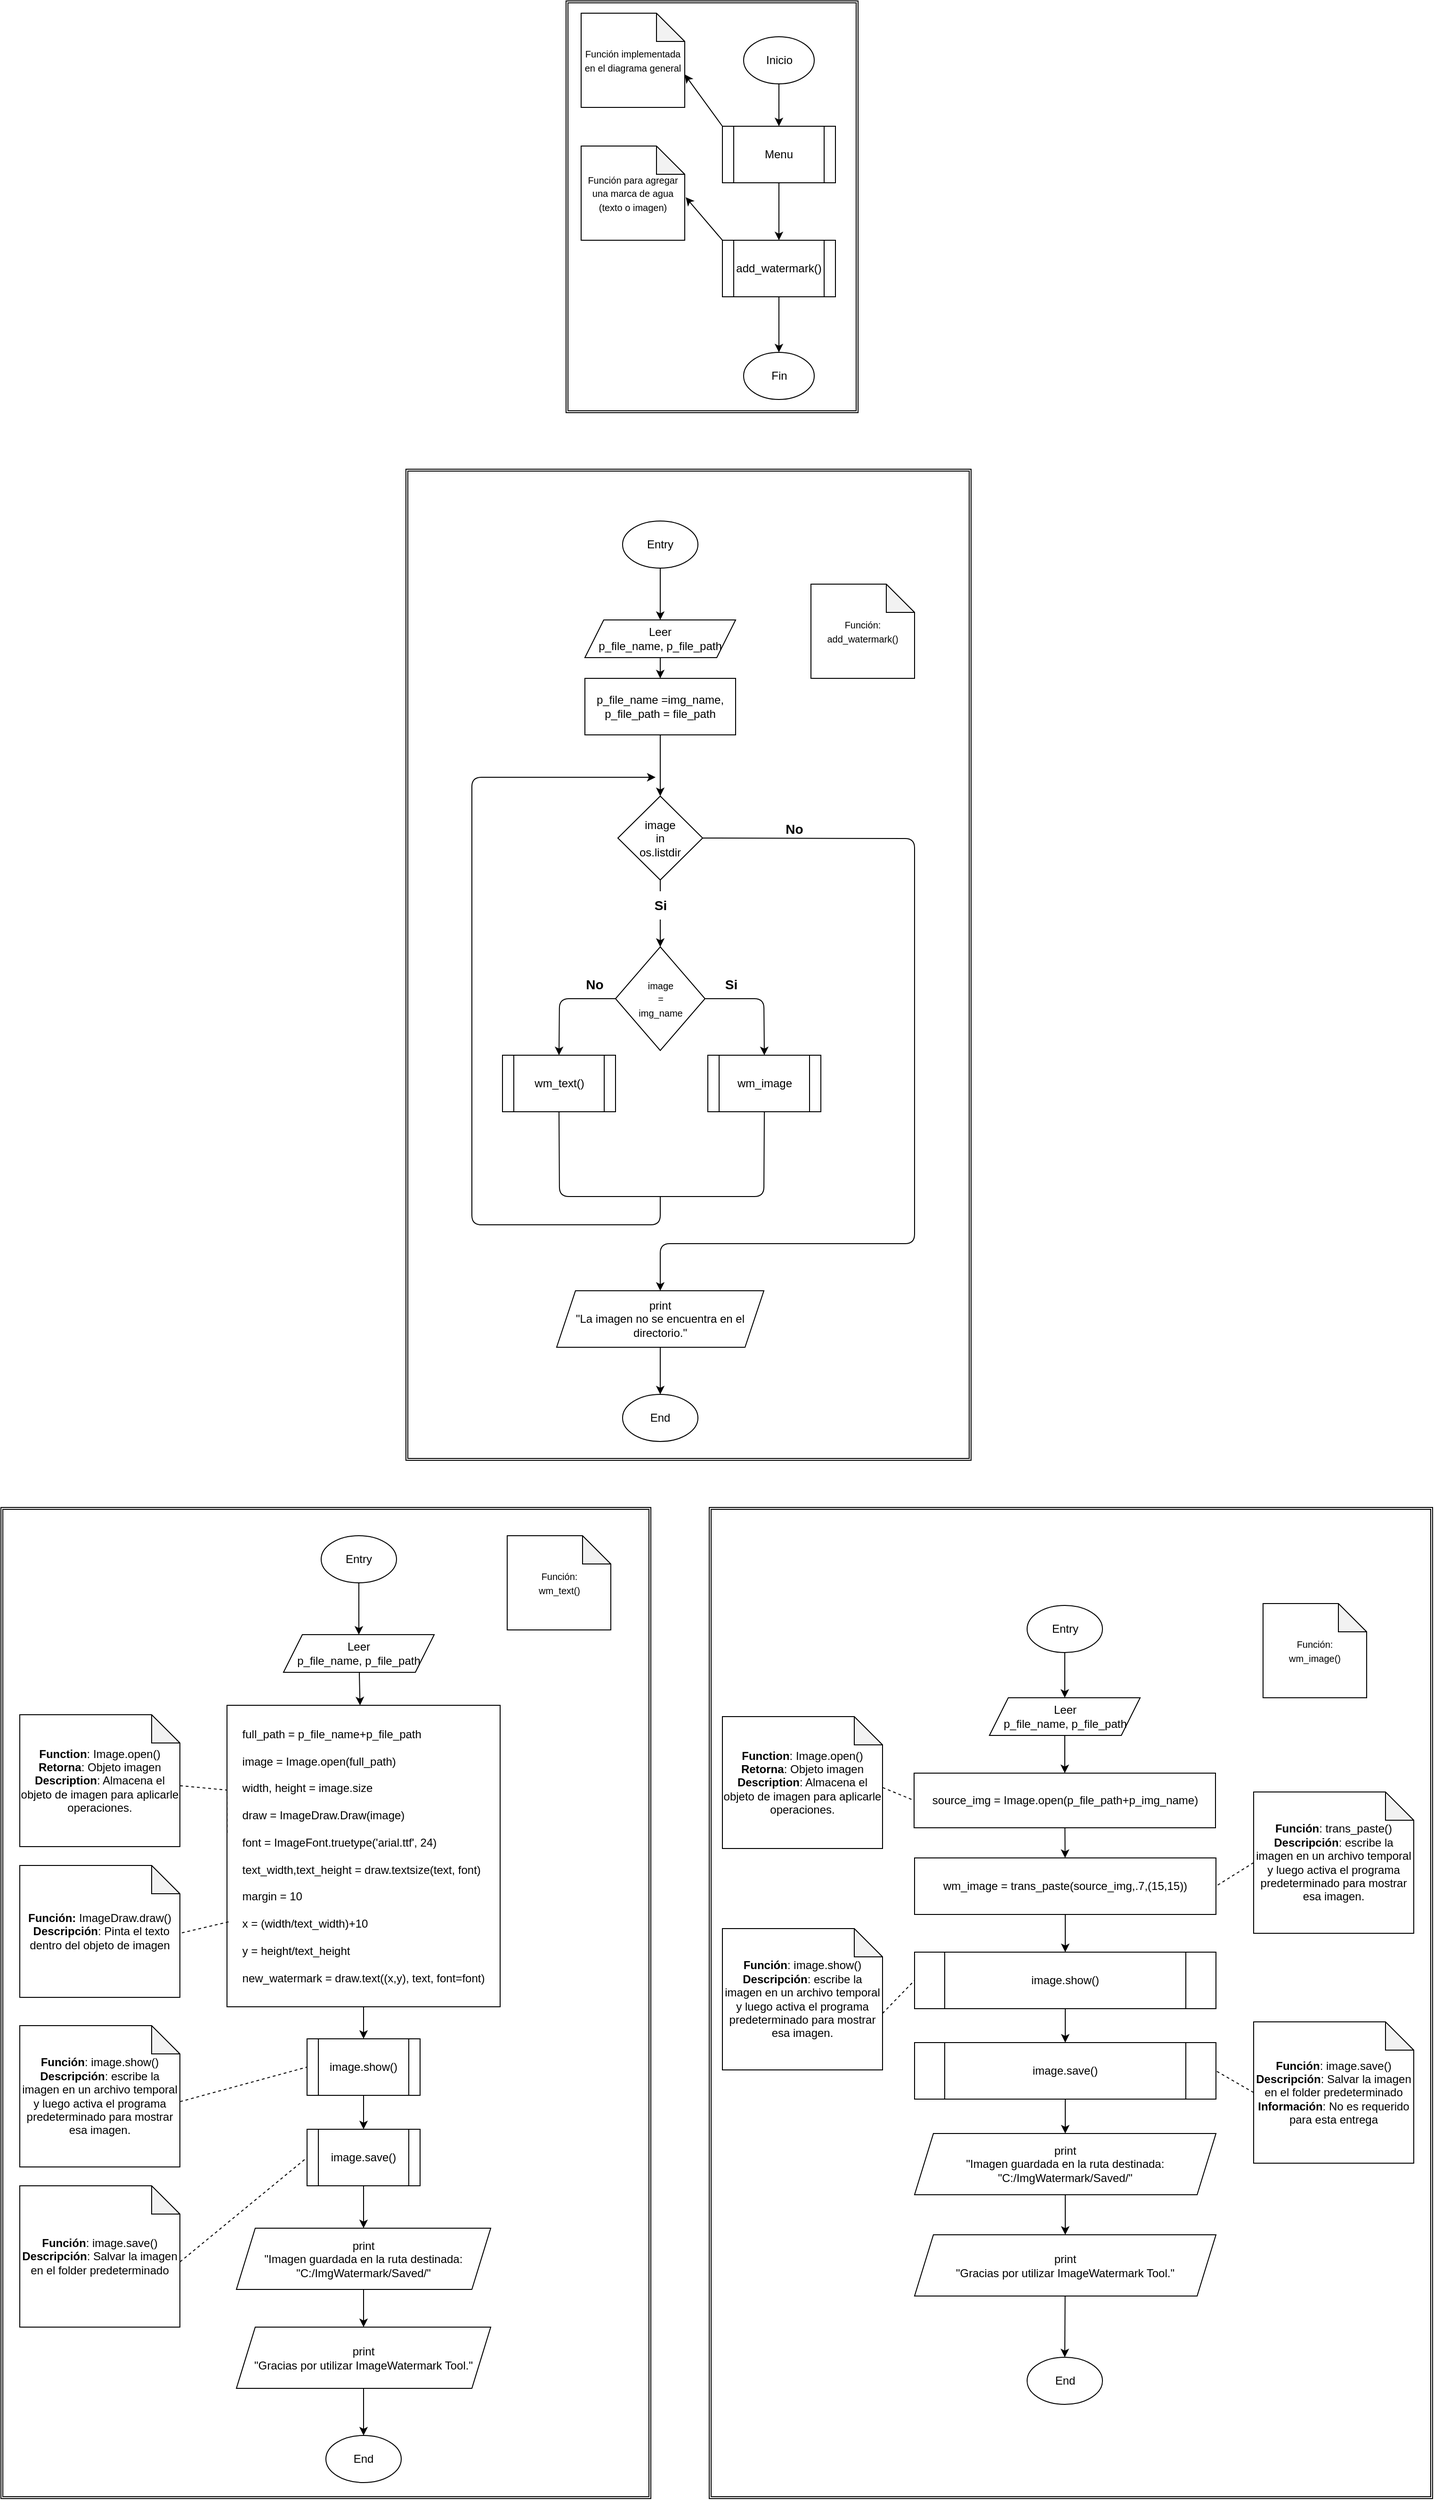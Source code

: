 <mxfile>
    <diagram id="hZZWTi48h9l89UHXO779" name="Page-1">
        <mxGraphModel dx="1786" dy="3273" grid="1" gridSize="10" guides="1" tooltips="1" connect="1" arrows="1" fold="1" page="1" pageScale="1" pageWidth="850" pageHeight="1100" math="0" shadow="0">
            <root>
                <mxCell id="0"/>
                <mxCell id="1" parent="0"/>
                <mxCell id="73" value="" style="shape=ext;double=1;rounded=0;whiteSpace=wrap;html=1;fontSize=10;" vertex="1" parent="1">
                    <mxGeometry x="-330" y="-560" width="690" height="1052" as="geometry"/>
                </mxCell>
                <mxCell id="2" value="" style="shape=ext;double=1;rounded=0;whiteSpace=wrap;html=1;fontSize=10;" parent="1" vertex="1">
                    <mxGeometry x="270" y="-2159" width="310" height="437" as="geometry"/>
                </mxCell>
                <mxCell id="3" value="Fin" style="ellipse;whiteSpace=wrap;html=1;" parent="1" vertex="1">
                    <mxGeometry x="458.5" y="-1786" width="75" height="50" as="geometry"/>
                </mxCell>
                <mxCell id="4" value="" style="edgeStyle=none;html=1;fontSize=12;exitX=0.5;exitY=1;exitDx=0;exitDy=0;" parent="1" source="10" target="3" edge="1">
                    <mxGeometry relative="1" as="geometry">
                        <mxPoint x="496" y="-1406" as="sourcePoint"/>
                    </mxGeometry>
                </mxCell>
                <mxCell id="5" value="" style="edgeStyle=none;html=1;entryX=0.5;entryY=0;entryDx=0;entryDy=0;" parent="1" source="6" target="8" edge="1">
                    <mxGeometry relative="1" as="geometry">
                        <mxPoint x="500.946" y="-1996" as="targetPoint"/>
                    </mxGeometry>
                </mxCell>
                <mxCell id="6" value="Inicio" style="ellipse;whiteSpace=wrap;html=1;" parent="1" vertex="1">
                    <mxGeometry x="458.5" y="-2121" width="75" height="50" as="geometry"/>
                </mxCell>
                <mxCell id="7" value="" style="edgeStyle=none;html=1;exitX=0;exitY=0;exitDx=0;exitDy=0;entryX=0;entryY=0;entryDx=110;entryDy=65;entryPerimeter=0;" parent="1" source="8" target="11" edge="1">
                    <mxGeometry relative="1" as="geometry"/>
                </mxCell>
                <mxCell id="8" value="Menu" style="shape=process;whiteSpace=wrap;html=1;backgroundOutline=1;" parent="1" vertex="1">
                    <mxGeometry x="436" y="-2026" width="120" height="60" as="geometry"/>
                </mxCell>
                <mxCell id="9" value="" style="edgeStyle=none;html=1;" parent="1" source="8" target="10" edge="1">
                    <mxGeometry relative="1" as="geometry">
                        <mxPoint x="496" y="-1966" as="sourcePoint"/>
                    </mxGeometry>
                </mxCell>
                <mxCell id="10" value="add_watermark()" style="shape=process;whiteSpace=wrap;html=1;backgroundOutline=1;" parent="1" vertex="1">
                    <mxGeometry x="436" y="-1905" width="120" height="60" as="geometry"/>
                </mxCell>
                <mxCell id="11" value="&lt;font style=&quot;font-size: 10px;&quot;&gt;Función implementada en el diagrama general&lt;/font&gt;" style="shape=note;whiteSpace=wrap;html=1;backgroundOutline=1;darkOpacity=0.05;" parent="1" vertex="1">
                    <mxGeometry x="286" y="-2146" width="110" height="100" as="geometry"/>
                </mxCell>
                <mxCell id="12" value="" style="edgeStyle=none;html=1;fontSize=10;exitX=0;exitY=0;exitDx=0;exitDy=0;entryX=1.009;entryY=0.543;entryDx=0;entryDy=0;entryPerimeter=0;" parent="1" source="10" target="13" edge="1">
                    <mxGeometry relative="1" as="geometry"/>
                </mxCell>
                <mxCell id="13" value="&lt;font style=&quot;font-size: 10px;&quot;&gt;Función para agregar una marca de agua (texto o imagen)&lt;/font&gt;" style="shape=note;whiteSpace=wrap;html=1;backgroundOutline=1;darkOpacity=0.05;" parent="1" vertex="1">
                    <mxGeometry x="286" y="-2005" width="110" height="100" as="geometry"/>
                </mxCell>
                <mxCell id="34" value="" style="shape=ext;double=1;rounded=0;whiteSpace=wrap;html=1;fontSize=10;" vertex="1" parent="1">
                    <mxGeometry x="100" y="-1662" width="600" height="1052" as="geometry"/>
                </mxCell>
                <mxCell id="35" value="" style="edgeStyle=none;html=1;exitX=0.5;exitY=1;exitDx=0;exitDy=0;entryX=0.5;entryY=0;entryDx=0;entryDy=0;" edge="1" parent="1" source="38" target="37">
                    <mxGeometry relative="1" as="geometry">
                        <mxPoint x="380" y="-1472" as="targetPoint"/>
                    </mxGeometry>
                </mxCell>
                <mxCell id="61" value="" style="edgeStyle=none;html=1;" edge="1" parent="1" source="37" target="60">
                    <mxGeometry relative="1" as="geometry"/>
                </mxCell>
                <mxCell id="37" value="Leer&lt;br&gt;p_file_name, p_file_path" style="shape=parallelogram;perimeter=parallelogramPerimeter;whiteSpace=wrap;html=1;fixedSize=1;" vertex="1" parent="1">
                    <mxGeometry x="290" y="-1502" width="160" height="40" as="geometry"/>
                </mxCell>
                <mxCell id="38" value="Entry" style="ellipse;whiteSpace=wrap;html=1;" vertex="1" parent="1">
                    <mxGeometry x="330" y="-1607" width="80" height="50" as="geometry"/>
                </mxCell>
                <mxCell id="39" value="&lt;font style=&quot;font-size: 10px;&quot;&gt;Función: add_watermark()&lt;/font&gt;" style="shape=note;whiteSpace=wrap;html=1;backgroundOutline=1;darkOpacity=0.05;" vertex="1" parent="1">
                    <mxGeometry x="530" y="-1540" width="110" height="100" as="geometry"/>
                </mxCell>
                <mxCell id="40" value="" style="edgeStyle=none;html=1;fontSize=10;startArrow=none;" edge="1" parent="1" source="45" target="43">
                    <mxGeometry relative="1" as="geometry"/>
                </mxCell>
                <mxCell id="41" value="image&lt;br&gt;in&lt;br&gt;os.listdir" style="rhombus;whiteSpace=wrap;html=1;" vertex="1" parent="1">
                    <mxGeometry x="325" y="-1315" width="90" height="89" as="geometry"/>
                </mxCell>
                <mxCell id="42" value="" style="edgeStyle=none;html=1;fontSize=10;exitX=1;exitY=0.5;exitDx=0;exitDy=0;entryX=0.5;entryY=0;entryDx=0;entryDy=0;" edge="1" parent="1" source="43" target="68">
                    <mxGeometry relative="1" as="geometry">
                        <mxPoint x="477.5" y="-1040" as="targetPoint"/>
                        <Array as="points">
                            <mxPoint x="480" y="-1100"/>
                        </Array>
                    </mxGeometry>
                </mxCell>
                <mxCell id="67" value="" style="edgeStyle=none;html=1;exitX=0;exitY=0.5;exitDx=0;exitDy=0;entryX=0.5;entryY=0;entryDx=0;entryDy=0;" edge="1" parent="1" source="43" target="66">
                    <mxGeometry relative="1" as="geometry">
                        <Array as="points">
                            <mxPoint x="263" y="-1100"/>
                        </Array>
                    </mxGeometry>
                </mxCell>
                <mxCell id="43" value="&lt;span style=&quot;font-size: 10px;&quot;&gt;image &lt;br&gt;= &lt;br&gt;img_name&lt;/span&gt;" style="rhombus;whiteSpace=wrap;html=1;" vertex="1" parent="1">
                    <mxGeometry x="322.5" y="-1155" width="95" height="110" as="geometry"/>
                </mxCell>
                <mxCell id="44" value="" style="edgeStyle=none;html=1;fontSize=10;endArrow=none;" edge="1" parent="1" source="41" target="45">
                    <mxGeometry relative="1" as="geometry">
                        <mxPoint x="370" y="-1333" as="sourcePoint"/>
                        <mxPoint x="370" y="-1272" as="targetPoint"/>
                    </mxGeometry>
                </mxCell>
                <mxCell id="45" value="&lt;b&gt;&lt;font style=&quot;font-size: 14px;&quot;&gt;Si&lt;/font&gt;&lt;/b&gt;" style="text;html=1;align=center;verticalAlign=middle;resizable=0;points=[];autosize=1;strokeColor=none;fillColor=none;fontSize=10;" vertex="1" parent="1">
                    <mxGeometry x="350" y="-1214" width="40" height="30" as="geometry"/>
                </mxCell>
                <mxCell id="46" value="&lt;b&gt;&lt;font style=&quot;font-size: 14px;&quot;&gt;Si&lt;/font&gt;&lt;/b&gt;" style="text;html=1;align=center;verticalAlign=middle;resizable=0;points=[];autosize=1;strokeColor=none;fillColor=none;fontSize=10;" vertex="1" parent="1">
                    <mxGeometry x="425" y="-1130" width="40" height="30" as="geometry"/>
                </mxCell>
                <mxCell id="47" value="&lt;b&gt;&lt;font style=&quot;font-size: 14px;&quot;&gt;No&lt;/font&gt;&lt;/b&gt;" style="text;html=1;align=center;verticalAlign=middle;resizable=0;points=[];autosize=1;strokeColor=none;fillColor=none;fontSize=10;" vertex="1" parent="1">
                    <mxGeometry x="280" y="-1130" width="40" height="30" as="geometry"/>
                </mxCell>
                <mxCell id="55" value="" style="endArrow=classic;html=1;fontSize=14;" edge="1" parent="1">
                    <mxGeometry width="50" height="50" relative="1" as="geometry">
                        <mxPoint x="370" y="-890" as="sourcePoint"/>
                        <mxPoint x="365" y="-1335" as="targetPoint"/>
                        <Array as="points">
                            <mxPoint x="370" y="-860"/>
                            <mxPoint x="170" y="-860"/>
                            <mxPoint x="170" y="-1335"/>
                        </Array>
                    </mxGeometry>
                </mxCell>
                <mxCell id="56" value="End" style="ellipse;whiteSpace=wrap;html=1;" vertex="1" parent="1">
                    <mxGeometry x="330" y="-680" width="80" height="50" as="geometry"/>
                </mxCell>
                <mxCell id="57" value="" style="endArrow=classic;html=1;fontSize=14;exitX=1;exitY=0.5;exitDx=0;exitDy=0;entryX=0.5;entryY=0;entryDx=0;entryDy=0;" edge="1" parent="1" source="41" target="71">
                    <mxGeometry width="50" height="50" relative="1" as="geometry">
                        <mxPoint x="200" y="-1215" as="sourcePoint"/>
                        <mxPoint x="250" y="-1265" as="targetPoint"/>
                        <Array as="points">
                            <mxPoint x="640" y="-1270"/>
                            <mxPoint x="640" y="-840"/>
                            <mxPoint x="370" y="-840"/>
                        </Array>
                    </mxGeometry>
                </mxCell>
                <mxCell id="58" value="&lt;b&gt;&lt;font style=&quot;font-size: 14px;&quot;&gt;No&lt;/font&gt;&lt;/b&gt;" style="text;html=1;align=center;verticalAlign=middle;resizable=0;points=[];autosize=1;strokeColor=none;fillColor=none;fontSize=10;" vertex="1" parent="1">
                    <mxGeometry x="492" y="-1295" width="40" height="30" as="geometry"/>
                </mxCell>
                <mxCell id="62" style="edgeStyle=none;html=1;entryX=0.5;entryY=0;entryDx=0;entryDy=0;" edge="1" parent="1" source="60" target="41">
                    <mxGeometry relative="1" as="geometry"/>
                </mxCell>
                <mxCell id="60" value="p_file_name =img_name,&lt;br&gt;p_file_path = file_path" style="whiteSpace=wrap;html=1;" vertex="1" parent="1">
                    <mxGeometry x="290" y="-1440" width="160" height="60" as="geometry"/>
                </mxCell>
                <mxCell id="66" value="wm_text()" style="shape=process;whiteSpace=wrap;html=1;backgroundOutline=1;" vertex="1" parent="1">
                    <mxGeometry x="202.5" y="-1040" width="120" height="60" as="geometry"/>
                </mxCell>
                <mxCell id="68" value="wm_image" style="shape=process;whiteSpace=wrap;html=1;backgroundOutline=1;" vertex="1" parent="1">
                    <mxGeometry x="420.5" y="-1040" width="120" height="60" as="geometry"/>
                </mxCell>
                <mxCell id="69" value="" style="endArrow=none;html=1;fontSize=10;exitX=0.5;exitY=1;exitDx=0;exitDy=0;entryX=0.5;entryY=1;entryDx=0;entryDy=0;" edge="1" parent="1" source="68" target="66">
                    <mxGeometry width="50" height="50" relative="1" as="geometry">
                        <mxPoint x="459" y="-836" as="sourcePoint"/>
                        <mxPoint x="269" y="-954" as="targetPoint"/>
                        <Array as="points">
                            <mxPoint x="480" y="-890"/>
                            <mxPoint x="263" y="-890"/>
                        </Array>
                    </mxGeometry>
                </mxCell>
                <mxCell id="72" style="edgeStyle=none;html=1;entryX=0.5;entryY=0;entryDx=0;entryDy=0;" edge="1" parent="1" source="71" target="56">
                    <mxGeometry relative="1" as="geometry"/>
                </mxCell>
                <mxCell id="71" value="print &lt;br&gt;&quot;La imagen no se encuentra en el directorio.&quot;" style="shape=parallelogram;perimeter=parallelogramPerimeter;whiteSpace=wrap;html=1;fixedSize=1;" vertex="1" parent="1">
                    <mxGeometry x="260" y="-790" width="220" height="60" as="geometry"/>
                </mxCell>
                <mxCell id="74" value="" style="shape=ext;double=1;rounded=0;whiteSpace=wrap;html=1;fontSize=10;" vertex="1" parent="1">
                    <mxGeometry x="422" y="-560" width="768" height="1052" as="geometry"/>
                </mxCell>
                <mxCell id="79" value="" style="edgeStyle=none;html=1;exitX=0.5;exitY=1;exitDx=0;exitDy=0;entryX=0.5;entryY=0;entryDx=0;entryDy=0;" edge="1" parent="1" source="81" target="80">
                    <mxGeometry relative="1" as="geometry">
                        <mxPoint x="60" y="-395" as="targetPoint"/>
                    </mxGeometry>
                </mxCell>
                <mxCell id="84" value="" style="edgeStyle=none;html=1;" edge="1" parent="1" source="80" target="83">
                    <mxGeometry relative="1" as="geometry"/>
                </mxCell>
                <mxCell id="80" value="Leer&lt;br&gt;p_file_name, p_file_path" style="shape=parallelogram;perimeter=parallelogramPerimeter;whiteSpace=wrap;html=1;fixedSize=1;" vertex="1" parent="1">
                    <mxGeometry x="-30" y="-425" width="160" height="40" as="geometry"/>
                </mxCell>
                <mxCell id="81" value="Entry" style="ellipse;whiteSpace=wrap;html=1;" vertex="1" parent="1">
                    <mxGeometry x="10" y="-530" width="80" height="50" as="geometry"/>
                </mxCell>
                <mxCell id="82" value="&lt;font style=&quot;font-size: 10px;&quot;&gt;Función: &lt;br&gt;wm_text()&lt;/font&gt;" style="shape=note;whiteSpace=wrap;html=1;backgroundOutline=1;darkOpacity=0.05;" vertex="1" parent="1">
                    <mxGeometry x="207.5" y="-530" width="110" height="100" as="geometry"/>
                </mxCell>
                <mxCell id="86" value="" style="edgeStyle=none;html=1;" edge="1" parent="1" source="83">
                    <mxGeometry relative="1" as="geometry">
                        <mxPoint x="50" y="-230.0" as="targetPoint"/>
                    </mxGeometry>
                </mxCell>
                <mxCell id="107" value="" style="edgeStyle=none;html=1;" edge="1" parent="1" source="83" target="106">
                    <mxGeometry relative="1" as="geometry"/>
                </mxCell>
                <mxCell id="83" value="&lt;div style=&quot;text-align: justify;&quot;&gt;&lt;span style=&quot;background-color: initial;&quot;&gt;full_path = p_file_name+p_file_path&lt;/span&gt;&lt;/div&gt;&lt;div style=&quot;text-align: justify;&quot;&gt;&lt;span style=&quot;background-color: initial;&quot;&gt;&lt;br&gt;&lt;/span&gt;&lt;/div&gt;&lt;div style=&quot;text-align: justify;&quot;&gt;&lt;span style=&quot;background-color: initial;&quot;&gt;image = Image.open(full_path)&lt;/span&gt;&lt;/div&gt;&lt;div style=&quot;text-align: justify;&quot;&gt;&lt;span style=&quot;background-color: initial;&quot;&gt;&lt;br&gt;&lt;/span&gt;&lt;/div&gt;&lt;div style=&quot;text-align: justify;&quot;&gt;&lt;span style=&quot;background-color: initial;&quot;&gt;width, height = image.size&lt;/span&gt;&lt;/div&gt;&lt;div style=&quot;text-align: justify;&quot;&gt;&lt;span style=&quot;background-color: initial;&quot;&gt;&lt;br&gt;&lt;/span&gt;&lt;/div&gt;&lt;div style=&quot;text-align: justify;&quot;&gt;&lt;span style=&quot;background-color: initial;&quot;&gt;draw = ImageDraw.Draw(image)&lt;/span&gt;&lt;/div&gt;&lt;div style=&quot;text-align: justify;&quot;&gt;&lt;span style=&quot;background-color: initial;&quot;&gt;&lt;br&gt;&lt;/span&gt;&lt;/div&gt;&lt;div style=&quot;text-align: justify;&quot;&gt;&lt;span style=&quot;background-color: initial;&quot;&gt;font = ImageFont.truetype('arial.ttf', 24)&lt;/span&gt;&lt;br&gt;&lt;/div&gt;&lt;div style=&quot;text-align: justify;&quot;&gt;&lt;span style=&quot;background-color: initial;&quot;&gt;&lt;br&gt;&lt;/span&gt;&lt;/div&gt;&lt;div style=&quot;text-align: justify;&quot;&gt;&lt;span style=&quot;background-color: initial;&quot;&gt;text_width,text_height = draw.textsize(text, font)&lt;br&gt;&lt;/span&gt;&lt;/div&gt;&lt;div style=&quot;text-align: justify;&quot;&gt;&lt;span style=&quot;background-color: initial;&quot;&gt;&lt;br&gt;&lt;/span&gt;&lt;/div&gt;&lt;div style=&quot;text-align: justify;&quot;&gt;&lt;span style=&quot;background-color: initial;&quot;&gt;&lt;div&gt;margin = 10&lt;/div&gt;&lt;div&gt;&lt;br&gt;&lt;/div&gt;&lt;div&gt;x = (width/text_width)+10&lt;/div&gt;&lt;div&gt;&lt;br&gt;&lt;/div&gt;&lt;div&gt;y = height/text_height&lt;/div&gt;&lt;div&gt;&lt;br&gt;&lt;/div&gt;&lt;div&gt;new_watermark = draw.text((x,y), text, font=font)&lt;br&gt;&lt;/div&gt;&lt;/span&gt;&lt;/div&gt;" style="whiteSpace=wrap;html=1;" vertex="1" parent="1">
                    <mxGeometry x="-90" y="-350" width="290" height="320" as="geometry"/>
                </mxCell>
                <mxCell id="87" value="&lt;b&gt;Function&lt;/b&gt;: Image.open()&lt;br&gt;&lt;b&gt;Retorna&lt;/b&gt;: Objeto imagen&lt;br&gt;&lt;b&gt;Description&lt;/b&gt;: Almacena el objeto de imagen para aplicarle operaciones." style="shape=note;whiteSpace=wrap;html=1;backgroundOutline=1;darkOpacity=0.05;" vertex="1" parent="1">
                    <mxGeometry x="-310" y="-340" width="170" height="140" as="geometry"/>
                </mxCell>
                <mxCell id="91" value="" style="endArrow=none;dashed=1;html=1;exitX=1.001;exitY=0.538;exitDx=0;exitDy=0;exitPerimeter=0;" edge="1" parent="1" source="87">
                    <mxGeometry width="50" height="50" relative="1" as="geometry">
                        <mxPoint x="170" y="-30" as="sourcePoint"/>
                        <mxPoint x="-90" y="-260" as="targetPoint"/>
                    </mxGeometry>
                </mxCell>
                <mxCell id="96" value="" style="endArrow=none;dashed=1;html=1;entryX=0;entryY=0.25;entryDx=0;entryDy=0;exitX=1.001;exitY=0.538;exitDx=0;exitDy=0;exitPerimeter=0;" edge="1" parent="1" target="83">
                    <mxGeometry width="50" height="50" relative="1" as="geometry">
                        <mxPoint x="-89.86" y="-214.68" as="sourcePoint"/>
                        <mxPoint x="-30" y="-50.0" as="targetPoint"/>
                    </mxGeometry>
                </mxCell>
                <mxCell id="102" value="" style="endArrow=none;dashed=1;html=1;entryX=0.007;entryY=0.718;entryDx=0;entryDy=0;exitX=1.012;exitY=0.511;exitDx=0;exitDy=0;exitPerimeter=0;entryPerimeter=0;" edge="1" parent="1" source="110" target="83">
                    <mxGeometry width="50" height="50" relative="1" as="geometry">
                        <mxPoint x="-89.86" y="-54.68" as="sourcePoint"/>
                        <mxPoint x="-30" y="120.0" as="targetPoint"/>
                    </mxGeometry>
                </mxCell>
                <mxCell id="109" style="edgeStyle=none;html=1;entryX=0.5;entryY=0;entryDx=0;entryDy=0;" edge="1" parent="1" source="106" target="108">
                    <mxGeometry relative="1" as="geometry"/>
                </mxCell>
                <mxCell id="106" value="image.show()" style="shape=process;whiteSpace=wrap;html=1;backgroundOutline=1;" vertex="1" parent="1">
                    <mxGeometry x="-5" y="4" width="120" height="60" as="geometry"/>
                </mxCell>
                <mxCell id="122" value="" style="edgeStyle=none;html=1;" edge="1" parent="1" source="108" target="121">
                    <mxGeometry relative="1" as="geometry"/>
                </mxCell>
                <mxCell id="108" value="image.save()" style="shape=process;whiteSpace=wrap;html=1;backgroundOutline=1;" vertex="1" parent="1">
                    <mxGeometry x="-5" y="100" width="120" height="60" as="geometry"/>
                </mxCell>
                <mxCell id="110" value="&lt;b&gt;Función:&amp;nbsp;&lt;/b&gt;ImageDraw.draw()&lt;br&gt;&amp;nbsp;&lt;b&gt;Descripción&lt;/b&gt;: Pinta el texto dentro del objeto de imagen" style="shape=note;whiteSpace=wrap;html=1;backgroundOutline=1;darkOpacity=0.05;" vertex="1" parent="1">
                    <mxGeometry x="-310" y="-180" width="170" height="140" as="geometry"/>
                </mxCell>
                <mxCell id="111" value="&lt;b&gt;Función&lt;/b&gt;: image.show()&lt;br&gt;&lt;b&gt;Descripción&lt;/b&gt;: escribe la imagen en un archivo temporal y luego activa el programa predeterminado para mostrar esa imagen." style="shape=note;whiteSpace=wrap;html=1;backgroundOutline=1;darkOpacity=0.05;" vertex="1" parent="1">
                    <mxGeometry x="-310" y="-10" width="170" height="150" as="geometry"/>
                </mxCell>
                <mxCell id="112" value="" style="endArrow=none;dashed=1;html=1;entryX=0;entryY=0.5;entryDx=0;entryDy=0;exitX=1.001;exitY=0.538;exitDx=0;exitDy=0;exitPerimeter=0;" edge="1" parent="1" source="111" target="106">
                    <mxGeometry width="50" height="50" relative="1" as="geometry">
                        <mxPoint x="170" y="420" as="sourcePoint"/>
                        <mxPoint x="-90" y="100.0" as="targetPoint"/>
                    </mxGeometry>
                </mxCell>
                <mxCell id="119" value="&lt;b&gt;Función&lt;/b&gt;: image.save()&lt;br&gt;&lt;b&gt;Descripción&lt;/b&gt;: Salvar la imagen en el folder predeterminado" style="shape=note;whiteSpace=wrap;html=1;backgroundOutline=1;darkOpacity=0.05;" vertex="1" parent="1">
                    <mxGeometry x="-310" y="160" width="170" height="150" as="geometry"/>
                </mxCell>
                <mxCell id="120" value="" style="endArrow=none;dashed=1;html=1;entryX=0;entryY=0.5;entryDx=0;entryDy=0;exitX=1.001;exitY=0.538;exitDx=0;exitDy=0;exitPerimeter=0;" edge="1" parent="1" source="119" target="108">
                    <mxGeometry width="50" height="50" relative="1" as="geometry">
                        <mxPoint x="170" y="590" as="sourcePoint"/>
                        <mxPoint x="-5" y="204" as="targetPoint"/>
                    </mxGeometry>
                </mxCell>
                <mxCell id="124" value="" style="edgeStyle=none;html=1;" edge="1" parent="1" source="121" target="123">
                    <mxGeometry relative="1" as="geometry"/>
                </mxCell>
                <mxCell id="121" value="print&lt;br&gt;&quot;Imagen guardada en la ruta destinada: &quot;C:/ImgWatermark/Saved/&quot;" style="shape=parallelogram;perimeter=parallelogramPerimeter;whiteSpace=wrap;html=1;fixedSize=1;" vertex="1" parent="1">
                    <mxGeometry x="-80" y="205" width="270" height="65" as="geometry"/>
                </mxCell>
                <mxCell id="123" value="print&lt;br&gt;&quot;Gracias por utilizar ImageWatermark Tool.&quot;" style="shape=parallelogram;perimeter=parallelogramPerimeter;whiteSpace=wrap;html=1;fixedSize=1;" vertex="1" parent="1">
                    <mxGeometry x="-80" y="310" width="270" height="65" as="geometry"/>
                </mxCell>
                <mxCell id="125" value="End" style="ellipse;whiteSpace=wrap;html=1;" vertex="1" parent="1">
                    <mxGeometry x="15" y="425" width="80" height="50" as="geometry"/>
                </mxCell>
                <mxCell id="126" style="edgeStyle=none;html=1;entryX=0.5;entryY=0;entryDx=0;entryDy=0;" edge="1" parent="1" target="125" source="123">
                    <mxGeometry relative="1" as="geometry">
                        <mxPoint x="55" y="375.0" as="sourcePoint"/>
                    </mxGeometry>
                </mxCell>
                <mxCell id="127" value="" style="edgeStyle=none;html=1;exitX=0.5;exitY=1;exitDx=0;exitDy=0;entryX=0.5;entryY=0;entryDx=0;entryDy=0;" edge="1" parent="1" source="130" target="129">
                    <mxGeometry relative="1" as="geometry">
                        <mxPoint x="809.5" y="-321" as="targetPoint"/>
                    </mxGeometry>
                </mxCell>
                <mxCell id="128" value="" style="edgeStyle=none;html=1;entryX=0.5;entryY=0;entryDx=0;entryDy=0;" edge="1" parent="1" source="129" target="134">
                    <mxGeometry relative="1" as="geometry">
                        <mxPoint x="800" y="-278" as="targetPoint"/>
                    </mxGeometry>
                </mxCell>
                <mxCell id="129" value="Leer&lt;br&gt;p_file_name, p_file_path" style="shape=parallelogram;perimeter=parallelogramPerimeter;whiteSpace=wrap;html=1;fixedSize=1;" vertex="1" parent="1">
                    <mxGeometry x="719.5" y="-358" width="160" height="40" as="geometry"/>
                </mxCell>
                <mxCell id="130" value="Entry" style="ellipse;whiteSpace=wrap;html=1;" vertex="1" parent="1">
                    <mxGeometry x="759.5" y="-456" width="80" height="50" as="geometry"/>
                </mxCell>
                <mxCell id="131" value="&lt;font style=&quot;font-size: 10px;&quot;&gt;Función: &lt;br&gt;wm_image()&lt;/font&gt;" style="shape=note;whiteSpace=wrap;html=1;backgroundOutline=1;darkOpacity=0.05;" vertex="1" parent="1">
                    <mxGeometry x="1010" y="-458" width="110" height="100" as="geometry"/>
                </mxCell>
                <mxCell id="132" value="" style="edgeStyle=none;html=1;" edge="1" parent="1" source="134" target="140">
                    <mxGeometry relative="1" as="geometry">
                        <mxPoint x="799.5" y="-156.0" as="targetPoint"/>
                    </mxGeometry>
                </mxCell>
                <mxCell id="134" value="&lt;div style=&quot;text-align: justify;&quot;&gt;&lt;div&gt;source_img = Image.open(p_file_path+p_img_name)&lt;/div&gt;&lt;/div&gt;" style="whiteSpace=wrap;html=1;" vertex="1" parent="1">
                    <mxGeometry x="639.5" y="-278" width="320" height="58" as="geometry"/>
                </mxCell>
                <mxCell id="135" value="&lt;b&gt;Function&lt;/b&gt;: Image.open()&lt;br&gt;&lt;b&gt;Retorna&lt;/b&gt;: Objeto imagen&lt;br&gt;&lt;b&gt;Description&lt;/b&gt;: Almacena el objeto de imagen para aplicarle operaciones." style="shape=note;whiteSpace=wrap;html=1;backgroundOutline=1;darkOpacity=0.05;" vertex="1" parent="1">
                    <mxGeometry x="436" y="-338" width="170" height="140" as="geometry"/>
                </mxCell>
                <mxCell id="136" value="" style="endArrow=none;dashed=1;html=1;exitX=1.001;exitY=0.538;exitDx=0;exitDy=0;exitPerimeter=0;entryX=0;entryY=0.5;entryDx=0;entryDy=0;" edge="1" parent="1" source="135" target="134">
                    <mxGeometry width="50" height="50" relative="1" as="geometry">
                        <mxPoint x="919.5" y="44" as="sourcePoint"/>
                        <mxPoint x="659.5" y="-186.0" as="targetPoint"/>
                    </mxGeometry>
                </mxCell>
                <mxCell id="139" style="edgeStyle=none;html=1;entryX=0.5;entryY=0;entryDx=0;entryDy=0;" edge="1" parent="1" source="140" target="142">
                    <mxGeometry relative="1" as="geometry"/>
                </mxCell>
                <mxCell id="140" value="&lt;span style=&quot;text-align: justify;&quot;&gt;wm_image = trans_paste(source_img,.7,(15,15))&lt;/span&gt;" style="whiteSpace=wrap;html=1;" vertex="1" parent="1">
                    <mxGeometry x="640" y="-188" width="320" height="60" as="geometry"/>
                </mxCell>
                <mxCell id="141" value="" style="edgeStyle=none;html=1;entryX=0.5;entryY=0;entryDx=0;entryDy=0;" edge="1" parent="1" source="142" target="161">
                    <mxGeometry relative="1" as="geometry">
                        <mxPoint x="799" y="122" as="targetPoint"/>
                    </mxGeometry>
                </mxCell>
                <mxCell id="142" value="image.show()" style="shape=process;whiteSpace=wrap;html=1;backgroundOutline=1;" vertex="1" parent="1">
                    <mxGeometry x="640" y="-88" width="320" height="60" as="geometry"/>
                </mxCell>
                <mxCell id="144" value="&lt;b&gt;Función&lt;/b&gt;: trans_paste()&lt;br&gt;&lt;b&gt;Descripción&lt;/b&gt;: escribe la imagen en un archivo temporal y luego activa el programa predeterminado para mostrar esa imagen." style="shape=note;whiteSpace=wrap;html=1;backgroundOutline=1;darkOpacity=0.05;" vertex="1" parent="1">
                    <mxGeometry x="1000" y="-258" width="170" height="150" as="geometry"/>
                </mxCell>
                <mxCell id="145" value="" style="endArrow=none;dashed=1;html=1;entryX=1;entryY=0.5;entryDx=0;entryDy=0;exitX=0;exitY=0.5;exitDx=0;exitDy=0;exitPerimeter=0;" edge="1" parent="1" source="144" target="140">
                    <mxGeometry width="50" height="50" relative="1" as="geometry">
                        <mxPoint x="919.5" y="494" as="sourcePoint"/>
                        <mxPoint x="659.5" y="174.0" as="targetPoint"/>
                    </mxGeometry>
                </mxCell>
                <mxCell id="146" value="&lt;b&gt;Función&lt;/b&gt;: image.save()&lt;br&gt;&lt;b&gt;Descripción&lt;/b&gt;: Salvar la imagen en el folder predeterminado&lt;br&gt;&lt;b&gt;Información&lt;/b&gt;: No es requerido para esta entrega" style="shape=note;whiteSpace=wrap;html=1;backgroundOutline=1;darkOpacity=0.05;" vertex="1" parent="1">
                    <mxGeometry x="1000" y="-14" width="170" height="150" as="geometry"/>
                </mxCell>
                <mxCell id="147" value="" style="endArrow=none;dashed=1;html=1;entryX=1;entryY=0.5;entryDx=0;entryDy=0;exitX=0;exitY=0.5;exitDx=0;exitDy=0;exitPerimeter=0;" edge="1" parent="1" source="146" target="161">
                    <mxGeometry width="50" height="50" relative="1" as="geometry">
                        <mxPoint x="919.5" y="664" as="sourcePoint"/>
                        <mxPoint x="744.5" y="278" as="targetPoint"/>
                        <Array as="points"/>
                    </mxGeometry>
                </mxCell>
                <mxCell id="148" value="" style="edgeStyle=none;html=1;exitX=0.5;exitY=1;exitDx=0;exitDy=0;entryX=0.5;entryY=0;entryDx=0;entryDy=0;" edge="1" parent="1" source="149" target="150">
                    <mxGeometry relative="1" as="geometry">
                        <mxPoint x="800.24" y="302.0" as="sourcePoint"/>
                        <mxPoint x="800" y="332" as="targetPoint"/>
                    </mxGeometry>
                </mxCell>
                <mxCell id="149" value="print&lt;br&gt;&quot;Imagen guardada en la ruta destinada: &quot;C:/ImgWatermark/Saved/&quot;" style="shape=parallelogram;perimeter=parallelogramPerimeter;whiteSpace=wrap;html=1;fixedSize=1;" vertex="1" parent="1">
                    <mxGeometry x="640" y="104.5" width="320" height="65" as="geometry"/>
                </mxCell>
                <mxCell id="150" value="print&lt;br&gt;&quot;Gracias por utilizar ImageWatermark Tool.&quot;" style="shape=parallelogram;perimeter=parallelogramPerimeter;whiteSpace=wrap;html=1;fixedSize=1;" vertex="1" parent="1">
                    <mxGeometry x="640" y="212" width="320" height="65" as="geometry"/>
                </mxCell>
                <mxCell id="151" value="End" style="ellipse;whiteSpace=wrap;html=1;" vertex="1" parent="1">
                    <mxGeometry x="759.5" y="342" width="80" height="50" as="geometry"/>
                </mxCell>
                <mxCell id="152" style="edgeStyle=none;html=1;entryX=0.5;entryY=0;entryDx=0;entryDy=0;" edge="1" parent="1" source="150" target="151">
                    <mxGeometry relative="1" as="geometry">
                        <mxPoint x="804.5" y="449.0" as="sourcePoint"/>
                    </mxGeometry>
                </mxCell>
                <mxCell id="158" value="&lt;b&gt;Función&lt;/b&gt;: image.show()&lt;br&gt;&lt;b&gt;Descripción&lt;/b&gt;: escribe la imagen en un archivo temporal y luego activa el programa predeterminado para mostrar esa imagen." style="shape=note;whiteSpace=wrap;html=1;backgroundOutline=1;darkOpacity=0.05;" vertex="1" parent="1">
                    <mxGeometry x="436" y="-113" width="170" height="150" as="geometry"/>
                </mxCell>
                <mxCell id="160" value="" style="endArrow=none;dashed=1;html=1;entryX=0;entryY=0.5;entryDx=0;entryDy=0;exitX=0;exitY=0;exitDx=170;exitDy=90;exitPerimeter=0;" edge="1" parent="1" source="158" target="142">
                    <mxGeometry width="50" height="50" relative="1" as="geometry">
                        <mxPoint x="616.17" y="242.7" as="sourcePoint"/>
                        <mxPoint x="660" y="214.5" as="targetPoint"/>
                    </mxGeometry>
                </mxCell>
                <mxCell id="163" style="edgeStyle=none;html=1;" edge="1" parent="1" source="161" target="149">
                    <mxGeometry relative="1" as="geometry"/>
                </mxCell>
                <mxCell id="161" value="image.save()" style="shape=process;whiteSpace=wrap;html=1;backgroundOutline=1;" vertex="1" parent="1">
                    <mxGeometry x="640" y="8" width="320" height="60" as="geometry"/>
                </mxCell>
            </root>
        </mxGraphModel>
    </diagram>
</mxfile>